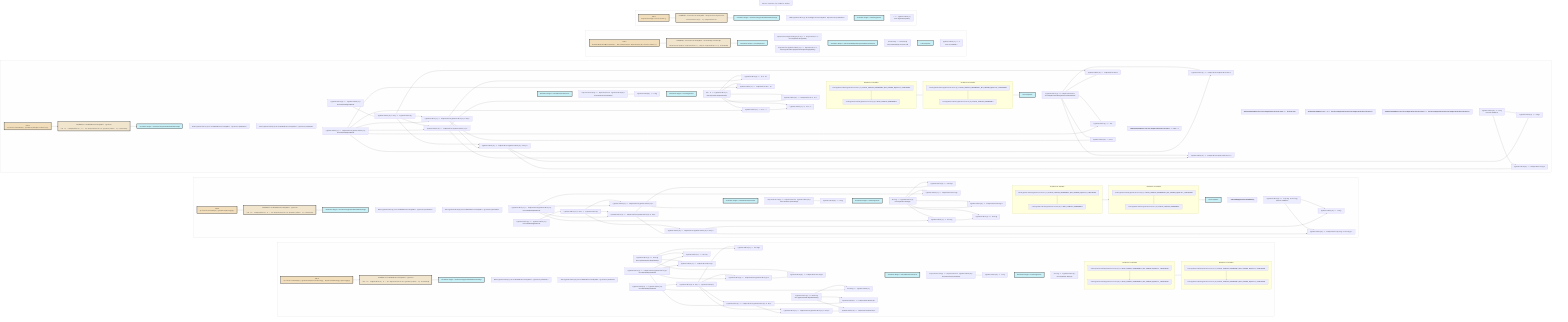 flowchart TD
    classDef nowrapClass text-align:center,white-space:nowrap;
    classDef callStyle fill:#f2debb,stroke:#333,stroke-width:4px;
    classDef candidateStyle fill:#f2e5ce,stroke:#333,stroke-width:4px;
    classDef stageStyle fill:#c8f0f7,stroke:#333,stroke-width:4px;

    session0["<tt>Source session for module &lt;main></tt>"]
    class session0 nowrapClass;

    session0 --> callGraph78

        subgraph callGraph78["&nbsp;"]
            style callGraph78 fill:#fefefe,stroke:#aeaeae,stroke-width:1px;
            call77["Call 1<br><tt>Expression#(R|&lt;local>/other|)</tt>"]
            class call77 nowrapClass;
            class call77 callStyle;

            call77 --> candidate76

            candidate76["Candidate 1: <tt>FirConstructorSymbol /Expression.Expression</tt><br><br><tt>constructor&lt;T>(x: T): Expression&lt;T></tt>"]
            class candidate76 nowrapClass;
            class candidate76 candidateStyle;

            candidate76 --> stage56

            stage56["Resolution Stages > CreateFreshTypeVariableSubstitutorStage"]
            class stage56 nowrapClass;
            class stage56 stageStyle;

            stage56 ~~~ newVariable57

            newVariable57["New <tt>TypeVariable(T)</tt> for <tt>FirRegularClassSymbol Expression</tt>s parameter 0"]
            class newVariable57 nowrapClass;

            newVariable57 ~~~ stage61

            stage61["Resolution Stages > CheckArguments"]
            class stage61 nowrapClass;
            class stage61 stageStyle;
            constraint62["<tt>T &lt;: TypeVariable(T)</tt><br> <i>from Argument R|<local>/other|</i>"]
            class constraint62 nowrapClass;
            stage61 ~~~ constraint62
        end

        callGraph78 ~~~ callGraph108

        subgraph callGraph108["&nbsp;"]
            style callGraph108 fill:#fefefe,stroke:#aeaeae,stroke-width:1px;
            call107["Call 2<br><tt>GreaterOp#(this@R|/greater|, R?C|/Expression.Expression|(R|&lt;local>/other|))</tt>"]
            class call107 nowrapClass;
            class call107 callStyle;

            call107 --> candidate106

            candidate106["Candidate 1: <tt>FirConstructorSymbol /GreaterOp.GreaterOp</tt><br><br><tt>constructor(expr1: Expression&lt;\*>, expr2: Expression&lt;\*>): GreaterOp</tt>"]
            class candidate106 nowrapClass;
            class candidate106 candidateStyle;

            candidate106 --> stage88

            stage88["Resolution Stages > CheckArguments"]
            class stage88 nowrapClass;
            class stage88 stageStyle;
            constraint89["<tt>Expression&lt;CapturedType(in S)> &lt;: Expression&lt;\*></tt><br> <i>from Argument this|/greater|</i>"]
            class constraint89 nowrapClass;
            stage88 ~~~ constraint89
            constraint90["<tt>Expression&lt;TypeVariable(T)> &lt;: Expression&lt;\*></tt><br> <i>from Argument R?C|/Expression.Expression|(R|<local>/other|)</i>"]
            class constraint90 nowrapClass;
            stage88 ~~~ constraint90

            constraint89 ~~~ stage102
            constraint90 ~~~ stage102

            stage102["Resolution Stages > CheckLambdaAgainstTypeVariableContradiction"]
            class stage102 nowrapClass;
            class stage102 stageStyle;
            constraint103["<tt>GreaterOp &lt;: GreaterOp</tt><br> <i>from ExpectedType for some call</i>"]
            class constraint103 nowrapClass;
            stage102 ~~~ constraint103

            constraint103 ~~~ stage104

            stage104["Call Completion"]
            class stage104 nowrapClass;
            class stage104 stageStyle;
            constraint105["<tt>TypeVariable(T) == T</tt><br> <i>from Fix variable T</i>"]
            class constraint105 nowrapClass;
            stage104 ~~~ constraint105
        end

        callGraph108 ~~~ callGraph187

        subgraph callGraph187["&nbsp;"]
            style callGraph187 fill:#fefefe,stroke:#aeaeae,stroke-width:1px;
            call186["Call 3<br><tt>R|&lt;local>/countExpr|.greater#(IntegerLiteral(0))</tt>"]
            class call186 nowrapClass;
            class call186 callStyle;

            call186 --> candidate185

            candidate185["Candidate 1: <tt>FirNamedFunctionSymbol /greater</tt><br><br><tt>fun &lt;T : Comparable&lt;T>, S : T?> Expression&lt;in S>.greater(other: T): GreaterOp</tt>"]
            class candidate185 nowrapClass;
            class candidate185 candidateStyle;

            candidate185 --> stage132

            stage132["Resolution Stages > CreateFreshTypeVariableSubstitutorStage"]
            class stage132 nowrapClass;
            class stage132 stageStyle;

            stage132 ~~~ newVariable133

            newVariable133["New <tt>TypeVariable(T)</tt> for <tt>FirNamedFunctionSymbol /greater</tt>s parameter 0"]
            class newVariable133 nowrapClass;

            newVariable133 ~~~ newVariable134

            newVariable134["New <tt>TypeVariable(S)</tt> for <tt>FirNamedFunctionSymbol /greater</tt>s parameter 1"]
            class newVariable134 nowrapClass;
            constraint135["<tt>TypeVariable(T) &lt;: Comparable&lt;TypeVariable(T)></tt><br> <i>from DeclaredUpperBound</i>"]
            class constraint135 nowrapClass;
            newVariable134 ~~~ constraint135
            constraint136["<tt>TypeVariable(S) &lt;: TypeVariable(T)?</tt><br> <i>from DeclaredUpperBound</i>"]
            class constraint136 nowrapClass;
            newVariable134 ~~~ constraint136
            constraint137["<tt>TypeVariable(S) &amp; Any &lt;: TypeVariable(T)</tt>"]
            class constraint137 nowrapClass;
            constraint136 --> constraint137
            constraint138["<tt>TypeVariable(S) &lt;: Comparable&lt;TypeVariable(T)>?</tt>"]
            class constraint138 nowrapClass;
            constraint137 --> constraint138
            constraint135 ---> constraint138
            constraint139["<tt>TypeVariable(T) &lt;: Comparable&lt;TypeVariable(S) &amp; Any></tt>"]
            class constraint139 nowrapClass;
            constraint137 --> constraint139
            constraint135 ---> constraint139
            constraint140["<tt>TypeVariable(S) &lt;: Comparable&lt;TypeVariable(S) &amp; Any>?</tt>"]
            class constraint140 nowrapClass;
            constraint137 ---> constraint140
            constraint139 --> constraint140

            constraint138 ~~~~ stage143
            constraint140 ~~~ stage143

            stage143["Resolution Stages > CheckExtensionReceiver"]
            class stage143 nowrapClass;
            class stage143 stageStyle;
            constraint144["<tt>Expression&lt;Long> &lt;: Expression&lt;in TypeVariable(S)></tt><br> <i>from Receiver R|<local>/countExpr|</i>"]
            class constraint144 nowrapClass;
            stage143 ~~~ constraint144
            constraint145["<tt>TypeVariable(S) &lt;: Long</tt>"]
            class constraint145 nowrapClass;
            constraint144 --> constraint145

            constraint145 ~~~ stage146

            stage146["Resolution Stages > CheckArguments"]
            class stage146 nowrapClass;
            class stage146 stageStyle;
            constraint147["<tt>ILT: 0 &lt;: TypeVariable(T)</tt><br> <i>from Argument IntegerLiteral(0)</i>"]
            class constraint147 nowrapClass;
            stage146 ~~~ constraint147
            constraint148["<tt>TypeVariable(T) &lt;: ILT: 0</tt>"]
            class constraint148 nowrapClass;
            constraint147 --> constraint148
            constraint135 --> constraint148
            constraint149["<tt>TypeVariable(S) &lt;: ILT: 0?</tt>"]
            class constraint149 nowrapClass;
            constraint147 --> constraint149
            constraint139 --> constraint149
            constraint150["<tt>TypeVariable(T) &lt;: Comparable&lt;ILT: 0></tt>"]
            class constraint150 nowrapClass;
            constraint147 --> constraint150
            constraint135 --> constraint150
            constraint151["<tt>TypeVariable(S) &lt;: Comparable&lt;ILT: 0>?</tt>"]
            class constraint151 nowrapClass;
            constraint147 ---> constraint151
            constraint138 --> constraint151
            constraint152["<tt>TypeVariable(T) == ILT: 0</tt>"]
            class constraint152 nowrapClass;
            constraint147 ---> constraint152
            constraint148 --> constraint152

            constraint149 ~~~~ readiness167
            constraint150 ~~~~ readiness167
            constraint151 ~~~ readiness167
            constraint152 ~~~ readiness167

            subgraph readiness167["Readiness&nbsp;of&nbsp;Variables"]
                direction TB;
                variableReadiness165["<tt>ConeTypeVariableTypeConstructor(T)</tt> is <tt>WITH_COMPLEX_DEPENDENCY_BUT_PROPER_EQUALITY_CONSTRAINT</tt>"]
                class variableReadiness165 nowrapClass;

                variableReadiness165 --> variableReadiness166

                variableReadiness166["<tt>ConeTypeVariableTypeConstructor(S)</tt> is <tt>WITH_COMPLEX_DEPENDENCY</tt>"]
                class variableReadiness166 nowrapClass;
            end

            readiness167 --> readiness170

            subgraph readiness170["Readiness&nbsp;of&nbsp;Variables"]
                direction TB;
                variableReadiness168["<tt>ConeTypeVariableTypeConstructor(T)</tt> is <tt>WITH_COMPLEX_DEPENDENCY_BUT_PROPER_EQUALITY_CONSTRAINT</tt>"]
                class variableReadiness168 nowrapClass;

                variableReadiness168 --> variableReadiness169

                variableReadiness169["<tt>ConeTypeVariableTypeConstructor(S)</tt> is <tt>WITH_COMPLEX_DEPENDENCY</tt>"]
                class variableReadiness169 nowrapClass;
            end

            readiness170 --> stage171

            stage171["Call Completion"]
            class stage171 nowrapClass;
            class stage171 stageStyle;
            constraint176["<tt>TypeVariable(T) == Comparable&lt;Int></tt><br> <i>from SimpleConstraintSystemConstraintPosition</i>"]
            class constraint176 nowrapClass;
            stage171 ~~~ constraint176
            constraint177["<tt>TypeVariable(S) &lt;: Comparable&lt;Int>?</tt>"]
            class constraint177 nowrapClass;
            constraint137 --> constraint177
            constraint176 --> constraint177
            constraint178["<tt>TypeVariable(T) &lt;: Int</tt>"]
            class constraint178 nowrapClass;
            constraint176 --> constraint178
            constraint135 --> constraint178
            constraint179["<tt>TypeVariable(S) &lt;: Int?</tt>"]
            class constraint179 nowrapClass;
            constraint176 --> constraint179
            constraint139 --> constraint179

            constraint177 ~~~ error172
            constraint178 ~~~ error172
            constraint179 ~~~ error172

            error172["<b>NewConstraintError: <tt>kotlin/Comparable&lt;kotlin/Int> &lt;: ILT: 0</tt><b>"]
            class error172 nowrapClass;
            constraint180["<tt>TypeVariable(T) &lt;: Comparable&lt;Comparable&lt;Int>></tt>"]
            class constraint180 nowrapClass;
            error172 ~~~ constraint180
            constraint176 --> constraint180
            constraint135 --> constraint180
            constraint181["<tt>TypeVariable(S) &lt;: Comparable&lt;Comparable&lt;Int>>?</tt>"]
            class constraint181 nowrapClass;
            error172 ~~~ constraint181
            constraint176 --> constraint181
            constraint138 --> constraint181

            constraint180 ~~~ error173
            constraint181 ~~~ error173

            error173["<b>NewConstraintError: <tt>kotlin/Comparable&lt;kotlin/Int> &lt;: kotlin/Int</tt><b>"]
            class error173 nowrapClass;

            error173 ~~~ error174

            error174["<b>NewConstraintError: <tt>ILT: 0 &lt;: kotlin/Comparable&lt;kotlin/Comparable&lt;kotlin/Int>></tt><b>"]
            class error174 nowrapClass;

            error174 ~~~ error175

            error175["<b>NewConstraintError: <tt>kotlin/Comparable&lt;kotlin/Int> &lt;: kotlin/Comparable&lt;kotlin/Comparable&lt;kotlin/Int>></tt><b>"]
            class error175 nowrapClass;
            constraint182["<tt>TypeVariable(S) == Long</tt><br> <i>from Fix variable S</i>"]
            class constraint182 nowrapClass;
            error175 ~~~ constraint182
            constraint183["<tt>TypeVariable(S) &lt;: Long?</tt>"]
            class constraint183 nowrapClass;
            constraint182 --> constraint183
            constraint140 --> constraint183
            constraint184["<tt>TypeVariable(S) &lt;: Comparable&lt;Long>?</tt>"]
            class constraint184 nowrapClass;
            constraint182 --> constraint184
            constraint140 --> constraint184
        end

        callGraph187 ~~~ callGraph257

        subgraph callGraph257["&nbsp;"]
            style callGraph257 fill:#fefefe,stroke:#aeaeae,stroke-width:1px;
            call256["Call 4<br><tt>R|&lt;local>/countExpr|.greater#(String(0))</tt>"]
            class call256 nowrapClass;
            class call256 callStyle;

            call256 --> candidate255

            candidate255["Candidate 1: <tt>FirNamedFunctionSymbol /greater</tt><br><br><tt>fun &lt;T : Comparable&lt;T>, S : T?> Expression&lt;in S>.greater(other: T): GreaterOp</tt>"]
            class candidate255 nowrapClass;
            class candidate255 candidateStyle;

            candidate255 --> stage211

            stage211["Resolution Stages > CreateFreshTypeVariableSubstitutorStage"]
            class stage211 nowrapClass;
            class stage211 stageStyle;

            stage211 ~~~ newVariable212

            newVariable212["New <tt>TypeVariable(T)</tt> for <tt>FirNamedFunctionSymbol /greater</tt>s parameter 0"]
            class newVariable212 nowrapClass;

            newVariable212 ~~~ newVariable213

            newVariable213["New <tt>TypeVariable(S)</tt> for <tt>FirNamedFunctionSymbol /greater</tt>s parameter 1"]
            class newVariable213 nowrapClass;
            constraint214["<tt>TypeVariable(T) &lt;: Comparable&lt;TypeVariable(T)></tt><br> <i>from DeclaredUpperBound</i>"]
            class constraint214 nowrapClass;
            newVariable213 ~~~ constraint214
            constraint215["<tt>TypeVariable(S) &lt;: TypeVariable(T)?</tt><br> <i>from DeclaredUpperBound</i>"]
            class constraint215 nowrapClass;
            newVariable213 ~~~ constraint215
            constraint216["<tt>TypeVariable(S) &amp; Any &lt;: TypeVariable(T)</tt>"]
            class constraint216 nowrapClass;
            constraint215 --> constraint216
            constraint217["<tt>TypeVariable(S) &lt;: Comparable&lt;TypeVariable(T)>?</tt>"]
            class constraint217 nowrapClass;
            constraint216 --> constraint217
            constraint214 ---> constraint217
            constraint218["<tt>TypeVariable(T) &lt;: Comparable&lt;TypeVariable(S) &amp; Any></tt>"]
            class constraint218 nowrapClass;
            constraint216 --> constraint218
            constraint214 ---> constraint218
            constraint219["<tt>TypeVariable(S) &lt;: Comparable&lt;TypeVariable(S) &amp; Any>?</tt>"]
            class constraint219 nowrapClass;
            constraint216 ---> constraint219
            constraint218 --> constraint219

            constraint217 ~~~~ stage222
            constraint219 ~~~ stage222

            stage222["Resolution Stages > CheckExtensionReceiver"]
            class stage222 nowrapClass;
            class stage222 stageStyle;
            constraint223["<tt>Expression&lt;Long> &lt;: Expression&lt;in TypeVariable(S)></tt><br> <i>from Receiver R|<local>/countExpr|</i>"]
            class constraint223 nowrapClass;
            stage222 ~~~ constraint223
            constraint224["<tt>TypeVariable(S) &lt;: Long</tt>"]
            class constraint224 nowrapClass;
            constraint223 --> constraint224

            constraint224 ~~~ stage225

            stage225["Resolution Stages > CheckArguments"]
            class stage225 nowrapClass;
            class stage225 stageStyle;
            constraint226["<tt>String &lt;: TypeVariable(T)</tt><br> <i>from Argument String(0)</i>"]
            class constraint226 nowrapClass;
            stage225 ~~~ constraint226
            constraint227["<tt>TypeVariable(T) &lt;: String</tt>"]
            class constraint227 nowrapClass;
            constraint226 --> constraint227
            constraint214 --> constraint227
            constraint228["<tt>TypeVariable(S) &lt;: String?</tt>"]
            class constraint228 nowrapClass;
            constraint226 --> constraint228
            constraint218 --> constraint228
            constraint229["<tt>TypeVariable(T) &lt;: Comparable&lt;String></tt>"]
            class constraint229 nowrapClass;
            constraint226 --> constraint229
            constraint214 --> constraint229
            constraint230["<tt>TypeVariable(S) &lt;: Comparable&lt;String>?</tt>"]
            class constraint230 nowrapClass;
            constraint226 ---> constraint230
            constraint217 --> constraint230
            constraint231["<tt>TypeVariable(T) == String</tt>"]
            class constraint231 nowrapClass;
            constraint226 ---> constraint231
            constraint227 --> constraint231

            constraint228 ~~~~ readiness246
            constraint229 ~~~~ readiness246
            constraint230 ~~~ readiness246
            constraint231 ~~~ readiness246

            subgraph readiness246["Readiness&nbsp;of&nbsp;Variables"]
                direction TB;
                variableReadiness244["<tt>ConeTypeVariableTypeConstructor(T)</tt> is <tt>WITH_COMPLEX_DEPENDENCY_BUT_PROPER_EQUALITY_CONSTRAINT</tt>"]
                class variableReadiness244 nowrapClass;

                variableReadiness244 --> variableReadiness245

                variableReadiness245["<tt>ConeTypeVariableTypeConstructor(S)</tt> is <tt>WITH_COMPLEX_DEPENDENCY</tt>"]
                class variableReadiness245 nowrapClass;
            end

            readiness246 --> readiness249

            subgraph readiness249["Readiness&nbsp;of&nbsp;Variables"]
                direction TB;
                variableReadiness247["<tt>ConeTypeVariableTypeConstructor(T)</tt> is <tt>WITH_COMPLEX_DEPENDENCY_BUT_PROPER_EQUALITY_CONSTRAINT</tt>"]
                class variableReadiness247 nowrapClass;

                variableReadiness247 --> variableReadiness248

                variableReadiness248["<tt>ConeTypeVariableTypeConstructor(S)</tt> is <tt>WITH_COMPLEX_DEPENDENCY</tt>"]
                class variableReadiness248 nowrapClass;
            end

            readiness249 --> stage250

            stage250["Call Completion"]
            class stage250 nowrapClass;
            class stage250 stageStyle;

            stage250 ~~~ error251

            error251["<b>InferredEmptyIntersectionWarning<b>"]
            class error251 nowrapClass;
            constraint252["<tt>TypeVariable(S) == it(Long &amp; String)</tt><br> <i>from Fix variable S</i>"]
            class constraint252 nowrapClass;
            error251 ~~~ constraint252
            constraint253["<tt>TypeVariable(S) &lt;: Long?</tt>"]
            class constraint253 nowrapClass;
            constraint252 --> constraint253
            constraint219 --> constraint253
            constraint254["<tt>TypeVariable(S) &lt;: Comparable&lt;it(Long &amp; String)>?</tt>"]
            class constraint254 nowrapClass;
            constraint252 --> constraint254
            constraint219 --> constraint254
        end

        callGraph257 ~~~ callGraph327

        subgraph callGraph327["&nbsp;"]
            style callGraph327 fill:#fefefe,stroke:#aeaeae,stroke-width:1px;
            call326["Call 5<br><tt>R|&lt;local>/countExpr|.greater#&lt;R|kotlin/String|, R|kotlin/Nothing|>(String(0))</tt>"]
            class call326 nowrapClass;
            class call326 callStyle;

            call326 --> candidate325

            candidate325["Candidate 1: <tt>FirNamedFunctionSymbol /greater</tt><br><br><tt>fun &lt;T : Comparable&lt;T>, S : T?> Expression&lt;in S>.greater(other: T): GreaterOp</tt>"]
            class candidate325 nowrapClass;
            class candidate325 candidateStyle;

            candidate325 --> stage281

            stage281["Resolution Stages > CreateFreshTypeVariableSubstitutorStage"]
            class stage281 nowrapClass;
            class stage281 stageStyle;

            stage281 ~~~ newVariable282

            newVariable282["New <tt>TypeVariable(T)</tt> for <tt>FirNamedFunctionSymbol /greater</tt>s parameter 0"]
            class newVariable282 nowrapClass;

            newVariable282 ~~~ newVariable283

            newVariable283["New <tt>TypeVariable(S)</tt> for <tt>FirNamedFunctionSymbol /greater</tt>s parameter 1"]
            class newVariable283 nowrapClass;
            constraint284["<tt>TypeVariable(T) &lt;: Comparable&lt;TypeVariable(T)></tt><br> <i>from DeclaredUpperBound</i>"]
            class constraint284 nowrapClass;
            newVariable283 ~~~ constraint284
            constraint285["<tt>TypeVariable(S) &lt;: TypeVariable(T)?</tt><br> <i>from DeclaredUpperBound</i>"]
            class constraint285 nowrapClass;
            newVariable283 ~~~ constraint285
            constraint286["<tt>TypeVariable(S) &amp; Any &lt;: TypeVariable(T)</tt>"]
            class constraint286 nowrapClass;
            constraint285 --> constraint286
            constraint287["<tt>TypeVariable(S) &lt;: Comparable&lt;TypeVariable(T)>?</tt>"]
            class constraint287 nowrapClass;
            constraint286 --> constraint287
            constraint284 ---> constraint287
            constraint288["<tt>TypeVariable(T) &lt;: Comparable&lt;TypeVariable(S) &amp; Any></tt>"]
            class constraint288 nowrapClass;
            constraint286 --> constraint288
            constraint284 ---> constraint288
            constraint289["<tt>TypeVariable(S) &lt;: Comparable&lt;TypeVariable(S) &amp; Any>?</tt>"]
            class constraint289 nowrapClass;
            constraint286 ---> constraint289
            constraint288 --> constraint289
            constraint290["<tt>TypeVariable(T) == String</tt><br> <i>from TypeParameter R|kotlin/String|</i>"]
            class constraint290 nowrapClass;
            newVariable283 ~~~ constraint290
            constraint291["<tt>TypeVariable(S) &lt;: String?</tt>"]
            class constraint291 nowrapClass;
            constraint286 --> constraint291
            constraint290 ---> constraint291
            constraint292["<tt>TypeVariable(T) &lt;: String</tt>"]
            class constraint292 nowrapClass;
            constraint290 --> constraint292
            constraint284 --> constraint292
            constraint293["<tt>TypeVariable(T) &lt;: Comparable&lt;String></tt>"]
            class constraint293 nowrapClass;
            constraint290 --> constraint293
            constraint284 --> constraint293
            constraint294["<tt>TypeVariable(S) &lt;: Comparable&lt;String>?</tt>"]
            class constraint294 nowrapClass;
            constraint290 ----> constraint294
            constraint287 --> constraint294
            constraint295["<tt>TypeVariable(S) == Nothing</tt><br> <i>from TypeParameter R|kotlin/Nothing|</i>"]
            class constraint295 nowrapClass;
            newVariable283 ~~~~~~ constraint295
            constraint296["<tt>Nothing &lt;: TypeVariable(T)</tt>"]
            class constraint296 nowrapClass;
            constraint295 --> constraint296
            constraint285 -----> constraint296
            constraint297["<tt>TypeVariable(T) &lt;: Comparable&lt;Nothing></tt>"]
            class constraint297 nowrapClass;
            constraint295 --> constraint297
            constraint288 ---> constraint297
            constraint298["<tt>TypeVariable(S) &lt;: Comparable&lt;Nothing>?</tt>"]
            class constraint298 nowrapClass;
            constraint295 --> constraint298
            constraint289 --> constraint298

            constraint291 ~~~~~ stage301
            constraint292 ~~~~~~ stage301
            constraint293 ~~~~~~ stage301
            constraint294 ~~~~ stage301
            constraint296 ~~~ stage301
            constraint297 ~~~ stage301
            constraint298 ~~~ stage301

            stage301["Resolution Stages > CheckExtensionReceiver"]
            class stage301 nowrapClass;
            class stage301 stageStyle;
            constraint302["<tt>Expression&lt;Long> &lt;: Expression&lt;in TypeVariable(S)></tt><br> <i>from Receiver R|<local>/countExpr|</i>"]
            class constraint302 nowrapClass;
            stage301 ~~~ constraint302
            constraint303["<tt>TypeVariable(S) &lt;: Long</tt>"]
            class constraint303 nowrapClass;
            constraint302 --> constraint303

            constraint303 ~~~ stage304

            stage304["Resolution Stages > CheckArguments"]
            class stage304 nowrapClass;
            class stage304 stageStyle;
            constraint305["<tt>String &lt;: TypeVariable(T)</tt><br> <i>from Argument String(0)</i>"]
            class constraint305 nowrapClass;
            stage304 ~~~ constraint305

            constraint305 ~~~ readiness320

            subgraph readiness320["Readiness&nbsp;of&nbsp;Variables"]
                direction TB;
                variableReadiness318["<tt>ConeTypeVariableTypeConstructor(T)</tt> is <tt>WITH_COMPLEX_DEPENDENCY_BUT_PROPER_EQUALITY_CONSTRAINT</tt>"]
                class variableReadiness318 nowrapClass;

                variableReadiness318 --> variableReadiness319

                variableReadiness319["<tt>ConeTypeVariableTypeConstructor(S)</tt> is <tt>WITH_COMPLEX_DEPENDENCY_BUT_PROPER_EQUALITY_CONSTRAINT</tt>"]
                class variableReadiness319 nowrapClass;
            end

            readiness320 --> readiness323

            subgraph readiness323["Readiness&nbsp;of&nbsp;Variables"]
                direction TB;
                variableReadiness321["<tt>ConeTypeVariableTypeConstructor(T)</tt> is <tt>WITH_COMPLEX_DEPENDENCY_BUT_PROPER_EQUALITY_CONSTRAINT</tt>"]
                class variableReadiness321 nowrapClass;

                variableReadiness321 --> variableReadiness322

                variableReadiness322["<tt>ConeTypeVariableTypeConstructor(S)</tt> is <tt>WITH_COMPLEX_DEPENDENCY_BUT_PROPER_EQUALITY_CONSTRAINT</tt>"]
                class variableReadiness322 nowrapClass;
            end
        end